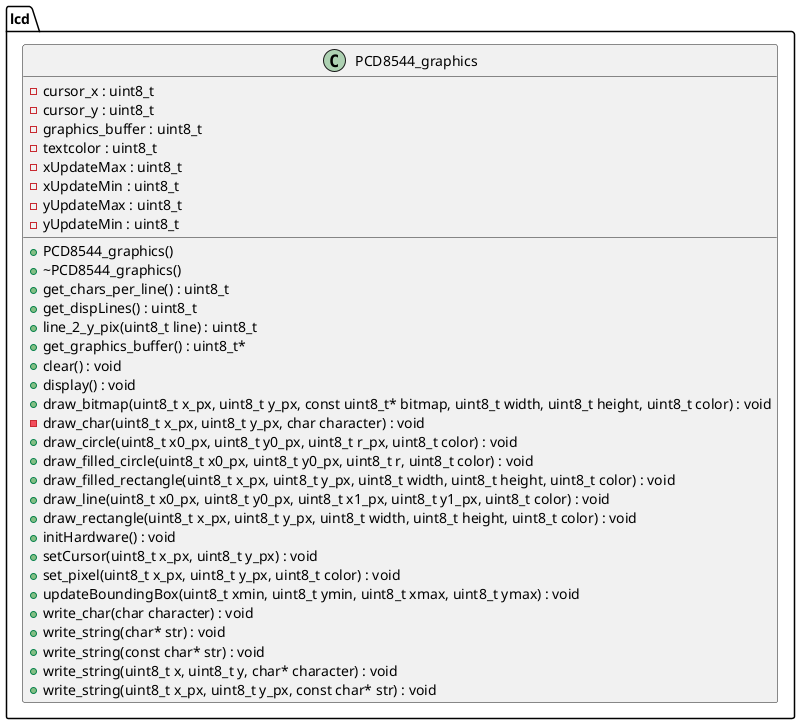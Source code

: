 @startuml





/' Objects '/

namespace lcd {
	class PCD8544_graphics {
		+PCD8544_graphics()
		+~PCD8544_graphics()
		-cursor_x : uint8_t
		-cursor_y : uint8_t
		+get_chars_per_line() : uint8_t
		+get_dispLines() : uint8_t
		-graphics_buffer : uint8_t
		+line_2_y_pix(uint8_t line) : uint8_t
		-textcolor : uint8_t
		-xUpdateMax : uint8_t
		-xUpdateMin : uint8_t
		-yUpdateMax : uint8_t
		-yUpdateMin : uint8_t
		+get_graphics_buffer() : uint8_t*
		+clear() : void
		+display() : void
		+draw_bitmap(uint8_t x_px, uint8_t y_px, const uint8_t* bitmap, uint8_t width, uint8_t height, uint8_t color) : void
		-draw_char(uint8_t x_px, uint8_t y_px, char character) : void
		+draw_circle(uint8_t x0_px, uint8_t y0_px, uint8_t r_px, uint8_t color) : void
		+draw_filled_circle(uint8_t x0_px, uint8_t y0_px, uint8_t r, uint8_t color) : void
		+draw_filled_rectangle(uint8_t x_px, uint8_t y_px, uint8_t width, uint8_t height, uint8_t color) : void
		+draw_line(uint8_t x0_px, uint8_t y0_px, uint8_t x1_px, uint8_t y1_px, uint8_t color) : void
		+draw_rectangle(uint8_t x_px, uint8_t y_px, uint8_t width, uint8_t height, uint8_t color) : void
		+initHardware() : void
		+setCursor(uint8_t x_px, uint8_t y_px) : void
		+set_pixel(uint8_t x_px, uint8_t y_px, uint8_t color) : void
		+updateBoundingBox(uint8_t xmin, uint8_t ymin, uint8_t xmax, uint8_t ymax) : void
		+write_char(char character) : void
		+write_string(char* str) : void
		+write_string(const char* str) : void
		+write_string(uint8_t x, uint8_t y, char* character) : void
		+write_string(uint8_t x_px, uint8_t y_px, const char* str) : void
	}
}





/' Inheritance relationships '/




/' Aggregation relationships '/





/' Dependency relationships '/





/' Nested objects '/



@enduml
